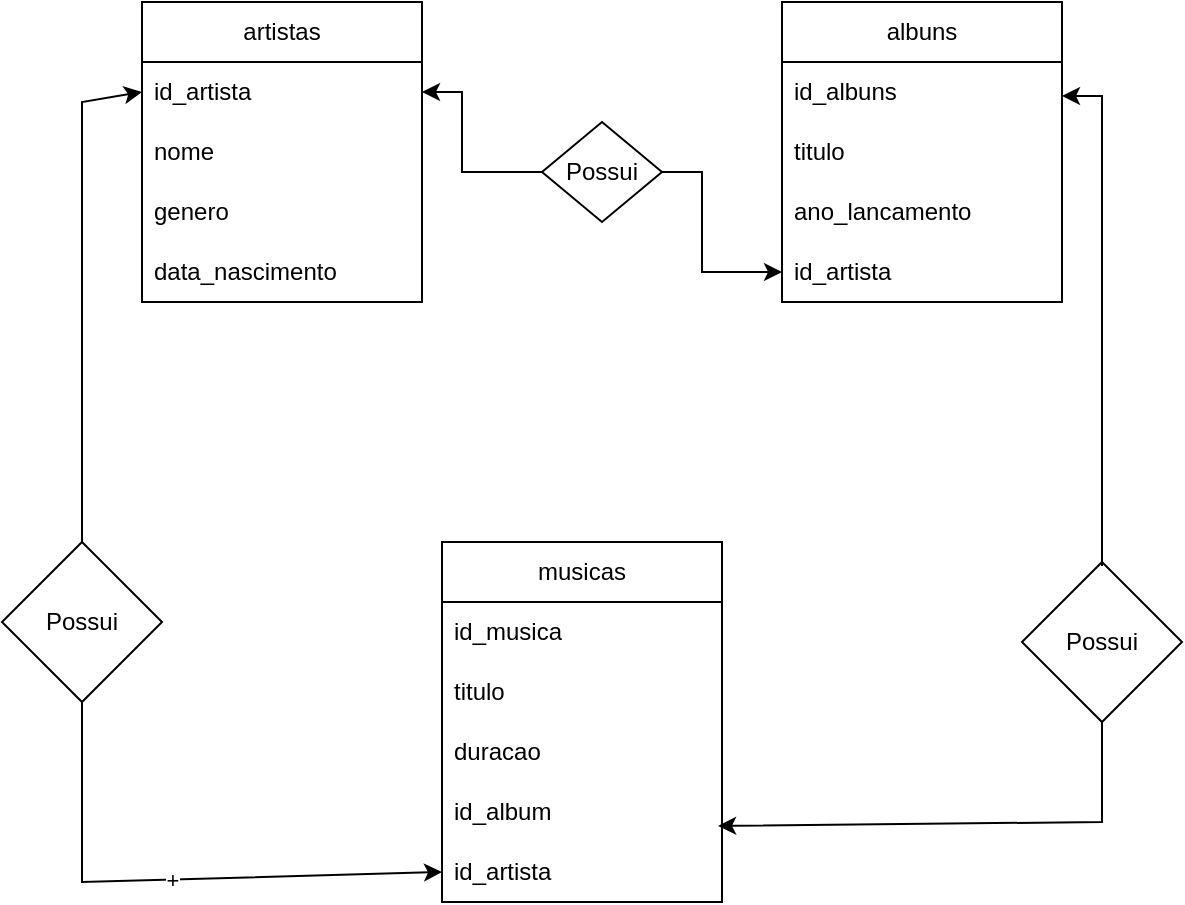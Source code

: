 <mxfile version="24.7.7">
  <diagram name="Página-1" id="pKtSWOChDD0Rufc6WL6E">
    <mxGraphModel dx="1050" dy="530" grid="1" gridSize="10" guides="1" tooltips="1" connect="1" arrows="1" fold="1" page="1" pageScale="1" pageWidth="827" pageHeight="1169" math="0" shadow="0">
      <root>
        <mxCell id="0" />
        <mxCell id="1" parent="0" />
        <mxCell id="bxk35zsoMnfrPI2x7drs-1" value="artistas" style="swimlane;fontStyle=0;childLayout=stackLayout;horizontal=1;startSize=30;horizontalStack=0;resizeParent=1;resizeParentMax=0;resizeLast=0;collapsible=1;marginBottom=0;whiteSpace=wrap;html=1;" vertex="1" parent="1">
          <mxGeometry x="160" y="120" width="140" height="150" as="geometry" />
        </mxCell>
        <mxCell id="bxk35zsoMnfrPI2x7drs-2" value="id_artista" style="text;strokeColor=none;fillColor=none;align=left;verticalAlign=middle;spacingLeft=4;spacingRight=4;overflow=hidden;points=[[0,0.5],[1,0.5]];portConstraint=eastwest;rotatable=0;whiteSpace=wrap;html=1;" vertex="1" parent="bxk35zsoMnfrPI2x7drs-1">
          <mxGeometry y="30" width="140" height="30" as="geometry" />
        </mxCell>
        <mxCell id="bxk35zsoMnfrPI2x7drs-3" value="nome" style="text;strokeColor=none;fillColor=none;align=left;verticalAlign=middle;spacingLeft=4;spacingRight=4;overflow=hidden;points=[[0,0.5],[1,0.5]];portConstraint=eastwest;rotatable=0;whiteSpace=wrap;html=1;" vertex="1" parent="bxk35zsoMnfrPI2x7drs-1">
          <mxGeometry y="60" width="140" height="30" as="geometry" />
        </mxCell>
        <mxCell id="bxk35zsoMnfrPI2x7drs-4" value="&lt;div&gt;genero&lt;/div&gt;" style="text;strokeColor=none;fillColor=none;align=left;verticalAlign=middle;spacingLeft=4;spacingRight=4;overflow=hidden;points=[[0,0.5],[1,0.5]];portConstraint=eastwest;rotatable=0;whiteSpace=wrap;html=1;" vertex="1" parent="bxk35zsoMnfrPI2x7drs-1">
          <mxGeometry y="90" width="140" height="30" as="geometry" />
        </mxCell>
        <mxCell id="bxk35zsoMnfrPI2x7drs-7" value="data_nascimento" style="text;strokeColor=none;fillColor=none;align=left;verticalAlign=middle;spacingLeft=4;spacingRight=4;overflow=hidden;points=[[0,0.5],[1,0.5]];portConstraint=eastwest;rotatable=0;whiteSpace=wrap;html=1;" vertex="1" parent="bxk35zsoMnfrPI2x7drs-1">
          <mxGeometry y="120" width="140" height="30" as="geometry" />
        </mxCell>
        <mxCell id="bxk35zsoMnfrPI2x7drs-8" value="albuns" style="swimlane;fontStyle=0;childLayout=stackLayout;horizontal=1;startSize=30;horizontalStack=0;resizeParent=1;resizeParentMax=0;resizeLast=0;collapsible=1;marginBottom=0;whiteSpace=wrap;html=1;" vertex="1" parent="1">
          <mxGeometry x="480" y="120" width="140" height="150" as="geometry" />
        </mxCell>
        <mxCell id="bxk35zsoMnfrPI2x7drs-9" value="id_albuns" style="text;strokeColor=none;fillColor=none;align=left;verticalAlign=middle;spacingLeft=4;spacingRight=4;overflow=hidden;points=[[0,0.5],[1,0.5]];portConstraint=eastwest;rotatable=0;whiteSpace=wrap;html=1;" vertex="1" parent="bxk35zsoMnfrPI2x7drs-8">
          <mxGeometry y="30" width="140" height="30" as="geometry" />
        </mxCell>
        <mxCell id="bxk35zsoMnfrPI2x7drs-10" value="titulo" style="text;strokeColor=none;fillColor=none;align=left;verticalAlign=middle;spacingLeft=4;spacingRight=4;overflow=hidden;points=[[0,0.5],[1,0.5]];portConstraint=eastwest;rotatable=0;whiteSpace=wrap;html=1;" vertex="1" parent="bxk35zsoMnfrPI2x7drs-8">
          <mxGeometry y="60" width="140" height="30" as="geometry" />
        </mxCell>
        <mxCell id="bxk35zsoMnfrPI2x7drs-11" value="ano_lancamento" style="text;strokeColor=none;fillColor=none;align=left;verticalAlign=middle;spacingLeft=4;spacingRight=4;overflow=hidden;points=[[0,0.5],[1,0.5]];portConstraint=eastwest;rotatable=0;whiteSpace=wrap;html=1;" vertex="1" parent="bxk35zsoMnfrPI2x7drs-8">
          <mxGeometry y="90" width="140" height="30" as="geometry" />
        </mxCell>
        <mxCell id="bxk35zsoMnfrPI2x7drs-12" value="id_artista" style="text;strokeColor=none;fillColor=none;align=left;verticalAlign=middle;spacingLeft=4;spacingRight=4;overflow=hidden;points=[[0,0.5],[1,0.5]];portConstraint=eastwest;rotatable=0;whiteSpace=wrap;html=1;" vertex="1" parent="bxk35zsoMnfrPI2x7drs-8">
          <mxGeometry y="120" width="140" height="30" as="geometry" />
        </mxCell>
        <mxCell id="bxk35zsoMnfrPI2x7drs-13" value="musicas" style="swimlane;fontStyle=0;childLayout=stackLayout;horizontal=1;startSize=30;horizontalStack=0;resizeParent=1;resizeParentMax=0;resizeLast=0;collapsible=1;marginBottom=0;whiteSpace=wrap;html=1;" vertex="1" parent="1">
          <mxGeometry x="310" y="390" width="140" height="180" as="geometry" />
        </mxCell>
        <mxCell id="bxk35zsoMnfrPI2x7drs-14" value="id_musica" style="text;strokeColor=none;fillColor=none;align=left;verticalAlign=middle;spacingLeft=4;spacingRight=4;overflow=hidden;points=[[0,0.5],[1,0.5]];portConstraint=eastwest;rotatable=0;whiteSpace=wrap;html=1;" vertex="1" parent="bxk35zsoMnfrPI2x7drs-13">
          <mxGeometry y="30" width="140" height="30" as="geometry" />
        </mxCell>
        <mxCell id="bxk35zsoMnfrPI2x7drs-15" value="titulo" style="text;strokeColor=none;fillColor=none;align=left;verticalAlign=middle;spacingLeft=4;spacingRight=4;overflow=hidden;points=[[0,0.5],[1,0.5]];portConstraint=eastwest;rotatable=0;whiteSpace=wrap;html=1;" vertex="1" parent="bxk35zsoMnfrPI2x7drs-13">
          <mxGeometry y="60" width="140" height="30" as="geometry" />
        </mxCell>
        <mxCell id="bxk35zsoMnfrPI2x7drs-16" value="duracao" style="text;strokeColor=none;fillColor=none;align=left;verticalAlign=middle;spacingLeft=4;spacingRight=4;overflow=hidden;points=[[0,0.5],[1,0.5]];portConstraint=eastwest;rotatable=0;whiteSpace=wrap;html=1;" vertex="1" parent="bxk35zsoMnfrPI2x7drs-13">
          <mxGeometry y="90" width="140" height="30" as="geometry" />
        </mxCell>
        <mxCell id="bxk35zsoMnfrPI2x7drs-17" value="id_album" style="text;strokeColor=none;fillColor=none;align=left;verticalAlign=middle;spacingLeft=4;spacingRight=4;overflow=hidden;points=[[0,0.5],[1,0.5]];portConstraint=eastwest;rotatable=0;whiteSpace=wrap;html=1;" vertex="1" parent="bxk35zsoMnfrPI2x7drs-13">
          <mxGeometry y="120" width="140" height="30" as="geometry" />
        </mxCell>
        <mxCell id="bxk35zsoMnfrPI2x7drs-18" value="id_artista" style="text;strokeColor=none;fillColor=none;align=left;verticalAlign=middle;spacingLeft=4;spacingRight=4;overflow=hidden;points=[[0,0.5],[1,0.5]];portConstraint=eastwest;rotatable=0;whiteSpace=wrap;html=1;" vertex="1" parent="bxk35zsoMnfrPI2x7drs-13">
          <mxGeometry y="150" width="140" height="30" as="geometry" />
        </mxCell>
        <mxCell id="bxk35zsoMnfrPI2x7drs-20" value="Possui" style="rhombus;whiteSpace=wrap;html=1;" vertex="1" parent="1">
          <mxGeometry x="90" y="390" width="80" height="80" as="geometry" />
        </mxCell>
        <mxCell id="bxk35zsoMnfrPI2x7drs-21" value="+" style="endArrow=classic;html=1;rounded=0;entryX=0;entryY=0.5;entryDx=0;entryDy=0;exitX=0.5;exitY=1;exitDx=0;exitDy=0;" edge="1" parent="1" source="bxk35zsoMnfrPI2x7drs-20" target="bxk35zsoMnfrPI2x7drs-18">
          <mxGeometry width="50" height="50" relative="1" as="geometry">
            <mxPoint x="120" y="530" as="sourcePoint" />
            <mxPoint x="180" y="490" as="targetPoint" />
            <Array as="points">
              <mxPoint x="130" y="560" />
            </Array>
          </mxGeometry>
        </mxCell>
        <mxCell id="bxk35zsoMnfrPI2x7drs-22" value="" style="endArrow=classic;html=1;rounded=0;entryX=0;entryY=0.5;entryDx=0;entryDy=0;exitX=0.5;exitY=0;exitDx=0;exitDy=0;" edge="1" parent="1" source="bxk35zsoMnfrPI2x7drs-20" target="bxk35zsoMnfrPI2x7drs-2">
          <mxGeometry width="50" height="50" relative="1" as="geometry">
            <mxPoint x="130" y="370" as="sourcePoint" />
            <mxPoint x="130" y="170" as="targetPoint" />
            <Array as="points">
              <mxPoint x="130" y="170" />
            </Array>
          </mxGeometry>
        </mxCell>
        <mxCell id="bxk35zsoMnfrPI2x7drs-23" value="Possui" style="rhombus;whiteSpace=wrap;html=1;" vertex="1" parent="1">
          <mxGeometry x="600" y="400" width="80" height="80" as="geometry" />
        </mxCell>
        <mxCell id="bxk35zsoMnfrPI2x7drs-25" value="" style="endArrow=classic;html=1;rounded=0;exitX=0.5;exitY=0;exitDx=0;exitDy=0;entryX=1;entryY=0.5;entryDx=0;entryDy=0;strokeColor=default;" edge="1" parent="1">
          <mxGeometry width="50" height="50" relative="1" as="geometry">
            <mxPoint x="640" y="402" as="sourcePoint" />
            <mxPoint x="620" y="167" as="targetPoint" />
            <Array as="points">
              <mxPoint x="640" y="352" />
              <mxPoint x="640" y="167" />
            </Array>
          </mxGeometry>
        </mxCell>
        <mxCell id="bxk35zsoMnfrPI2x7drs-26" value="" style="endArrow=classic;html=1;rounded=0;entryX=0.986;entryY=0.733;entryDx=0;entryDy=0;entryPerimeter=0;exitX=0.5;exitY=1;exitDx=0;exitDy=0;" edge="1" parent="1" source="bxk35zsoMnfrPI2x7drs-23" target="bxk35zsoMnfrPI2x7drs-17">
          <mxGeometry width="50" height="50" relative="1" as="geometry">
            <mxPoint x="640" y="490" as="sourcePoint" />
            <mxPoint x="580" y="340" as="targetPoint" />
            <Array as="points">
              <mxPoint x="640" y="530" />
            </Array>
          </mxGeometry>
        </mxCell>
        <mxCell id="bxk35zsoMnfrPI2x7drs-27" value="Possui" style="rhombus;whiteSpace=wrap;html=1;" vertex="1" parent="1">
          <mxGeometry x="360" y="180" width="60" height="50" as="geometry" />
        </mxCell>
        <mxCell id="bxk35zsoMnfrPI2x7drs-28" value="" style="endArrow=classic;html=1;rounded=0;exitX=1;exitY=0.5;exitDx=0;exitDy=0;entryX=0;entryY=0.5;entryDx=0;entryDy=0;" edge="1" parent="1" source="bxk35zsoMnfrPI2x7drs-27" target="bxk35zsoMnfrPI2x7drs-12">
          <mxGeometry width="50" height="50" relative="1" as="geometry">
            <mxPoint x="530" y="390" as="sourcePoint" />
            <mxPoint x="490" y="260" as="targetPoint" />
            <Array as="points">
              <mxPoint x="440" y="205" />
              <mxPoint x="440" y="255" />
            </Array>
          </mxGeometry>
        </mxCell>
        <mxCell id="bxk35zsoMnfrPI2x7drs-29" value="" style="endArrow=classic;html=1;rounded=0;exitX=0;exitY=0.5;exitDx=0;exitDy=0;entryX=1;entryY=0.5;entryDx=0;entryDy=0;" edge="1" parent="1" source="bxk35zsoMnfrPI2x7drs-27" target="bxk35zsoMnfrPI2x7drs-2">
          <mxGeometry width="50" height="50" relative="1" as="geometry">
            <mxPoint x="530" y="390" as="sourcePoint" />
            <mxPoint x="350" y="160" as="targetPoint" />
            <Array as="points">
              <mxPoint x="320" y="205" />
              <mxPoint x="320" y="165" />
            </Array>
          </mxGeometry>
        </mxCell>
      </root>
    </mxGraphModel>
  </diagram>
</mxfile>

